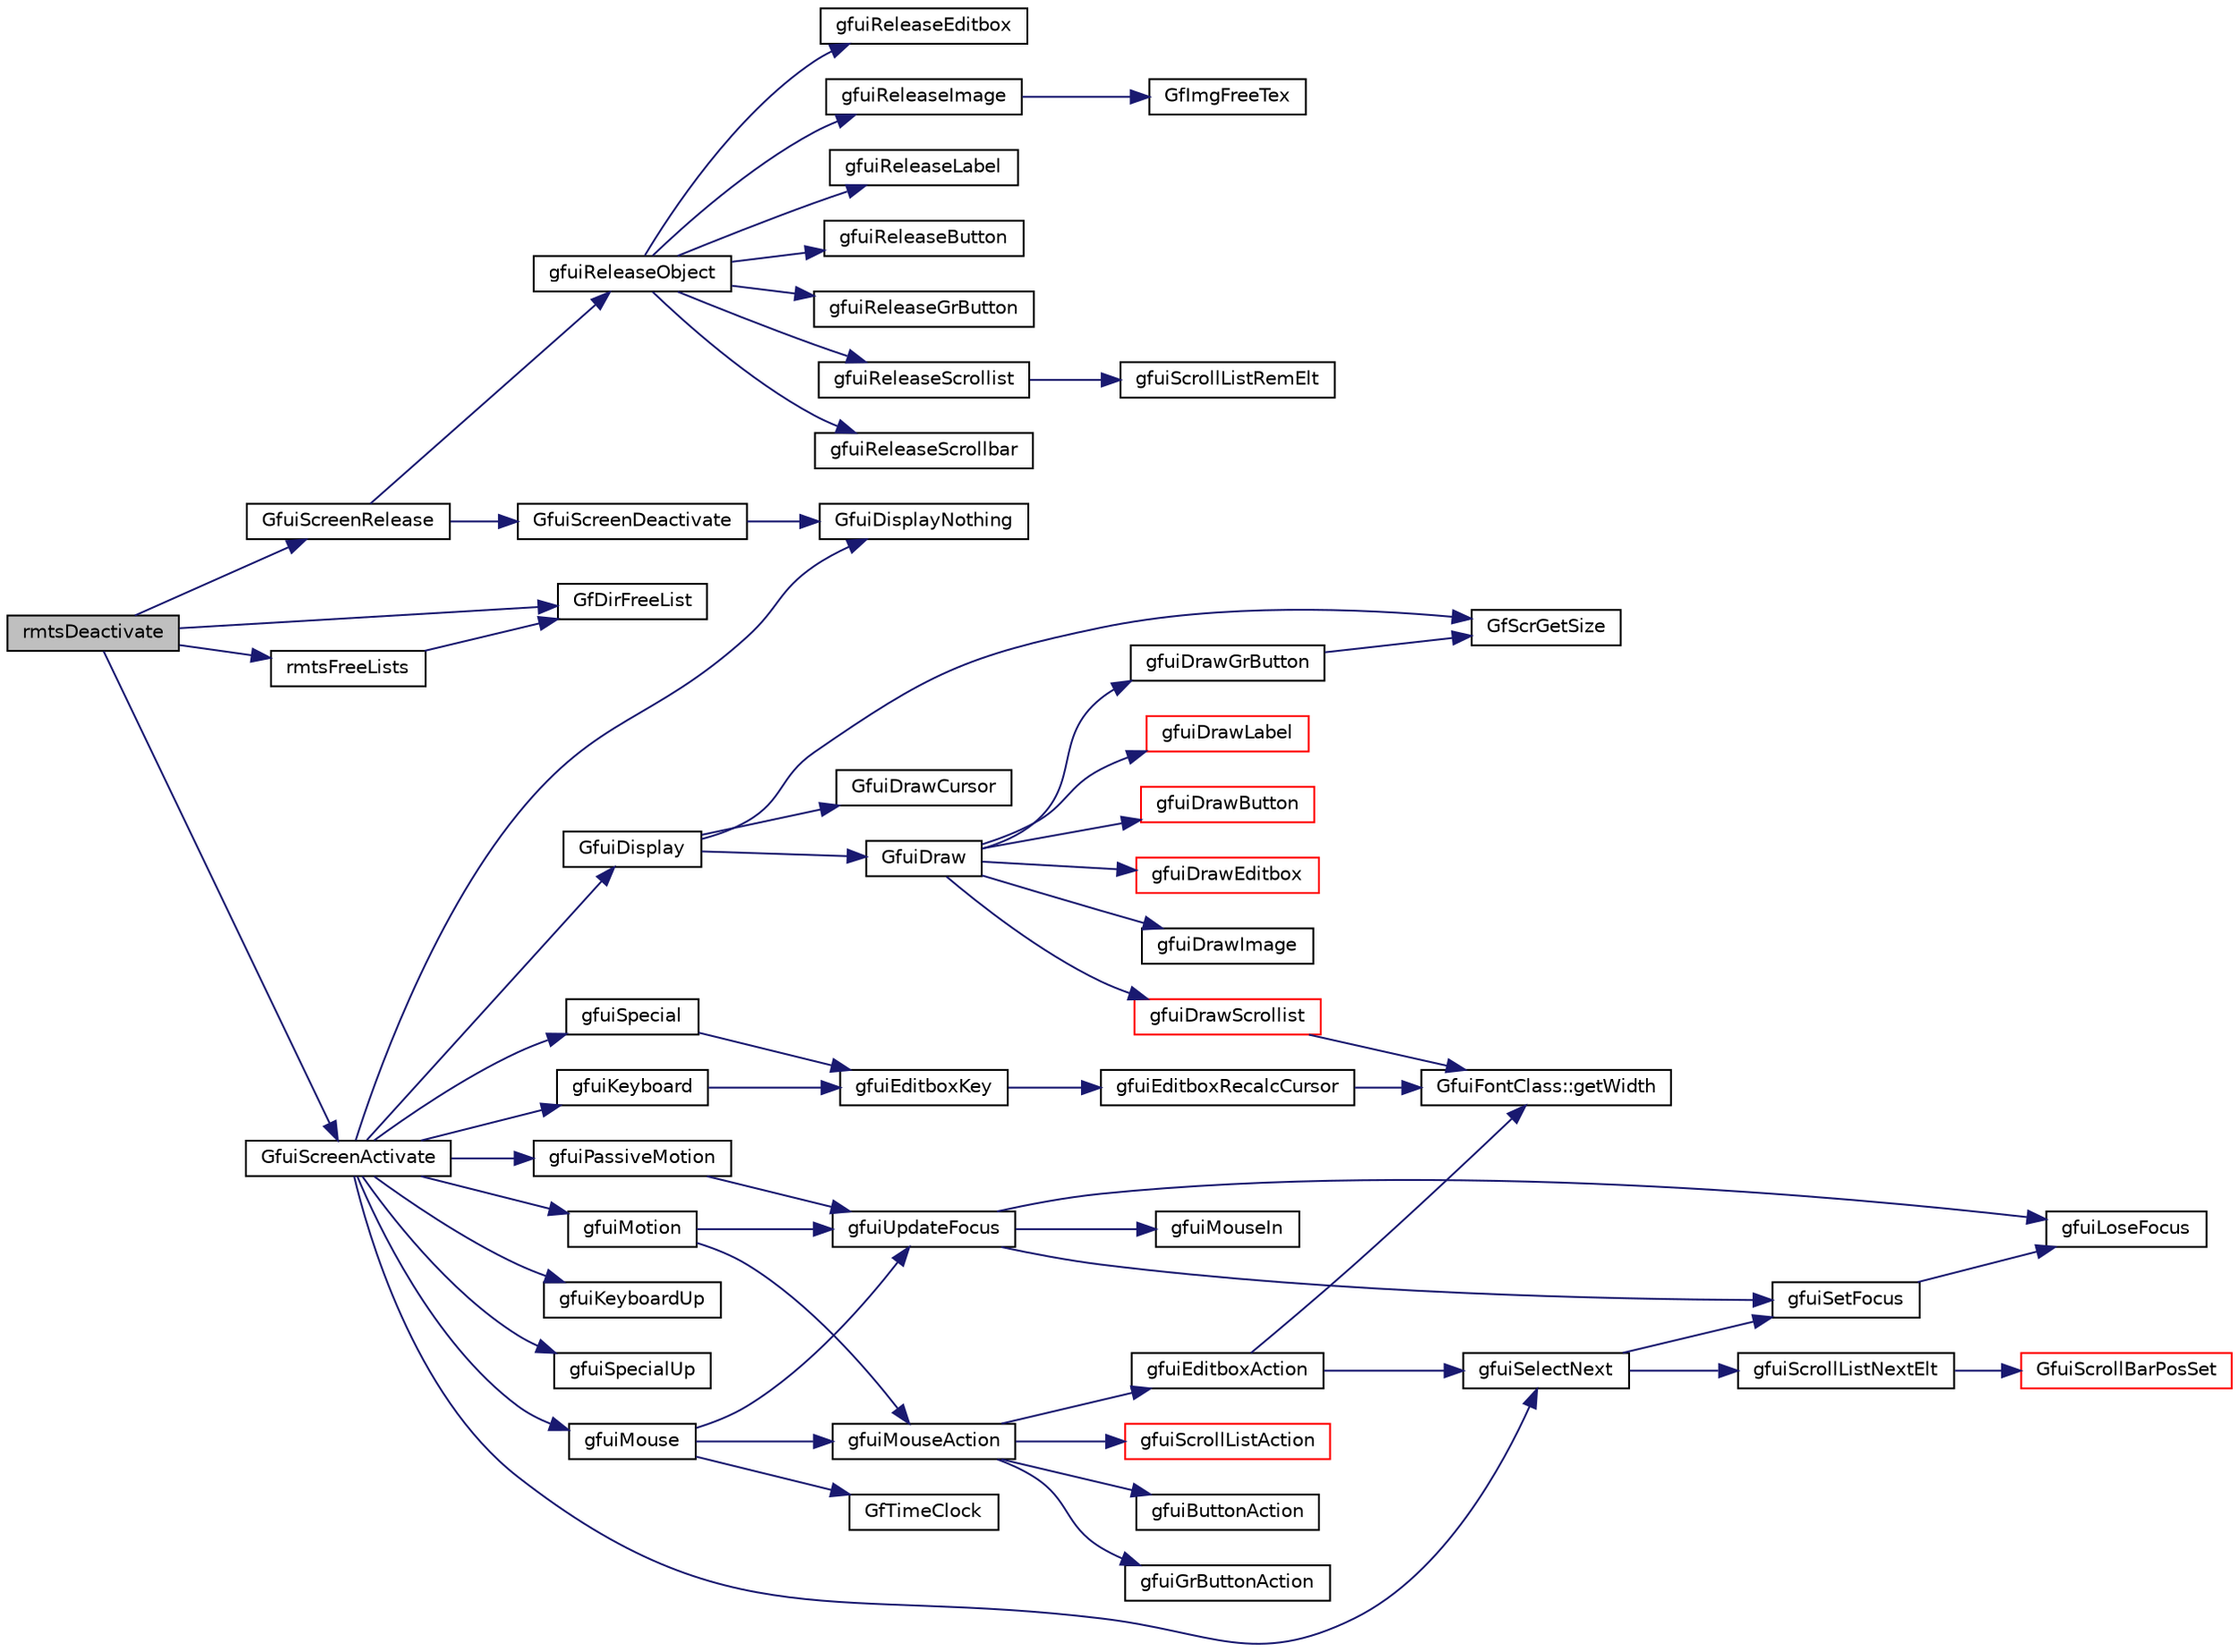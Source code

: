 digraph "rmtsDeactivate"
{
  edge [fontname="Helvetica",fontsize="10",labelfontname="Helvetica",labelfontsize="10"];
  node [fontname="Helvetica",fontsize="10",shape=record];
  rankdir="LR";
  Node1 [label="rmtsDeactivate",height=0.2,width=0.4,color="black", fillcolor="grey75", style="filled", fontcolor="black"];
  Node1 -> Node2 [color="midnightblue",fontsize="10",style="solid",fontname="Helvetica"];
  Node2 [label="GfuiScreenRelease",height=0.2,width=0.4,color="black", fillcolor="white", style="filled",URL="$group__gui.html#ga188b33e2755fc6c39199f60dd60cc6d5",tooltip="Release the given screen. "];
  Node2 -> Node3 [color="midnightblue",fontsize="10",style="solid",fontname="Helvetica"];
  Node3 [label="GfuiScreenDeactivate",height=0.2,width=0.4,color="black", fillcolor="white", style="filled",URL="$group__gui.html#gafcf1d3bd5cbc4b7b001fb1f35d3e1f83",tooltip="Deactivate the current screen. "];
  Node3 -> Node4 [color="midnightblue",fontsize="10",style="solid",fontname="Helvetica"];
  Node4 [label="GfuiDisplayNothing",height=0.2,width=0.4,color="black", fillcolor="white", style="filled",URL="$group__gui.html#gaee94daac7cab61329487b8cca09b5238",tooltip="Dummy display function for glut. "];
  Node2 -> Node5 [color="midnightblue",fontsize="10",style="solid",fontname="Helvetica"];
  Node5 [label="gfuiReleaseObject",height=0.2,width=0.4,color="black", fillcolor="white", style="filled",URL="$gui_8h.html#a88978272c8b0faee3f8b2dd3ab4e707d"];
  Node5 -> Node6 [color="midnightblue",fontsize="10",style="solid",fontname="Helvetica"];
  Node6 [label="gfuiReleaseLabel",height=0.2,width=0.4,color="black", fillcolor="white", style="filled",URL="$gui_8h.html#a6dd4410564ef586b2513b6e07dce87d0"];
  Node5 -> Node7 [color="midnightblue",fontsize="10",style="solid",fontname="Helvetica"];
  Node7 [label="gfuiReleaseButton",height=0.2,width=0.4,color="black", fillcolor="white", style="filled",URL="$gui_8h.html#ae8471f9510a279b708c5f381af14f3b1"];
  Node5 -> Node8 [color="midnightblue",fontsize="10",style="solid",fontname="Helvetica"];
  Node8 [label="gfuiReleaseGrButton",height=0.2,width=0.4,color="black", fillcolor="white", style="filled",URL="$gui_8h.html#a32440e60ae31e63ac50483a210b07441"];
  Node5 -> Node9 [color="midnightblue",fontsize="10",style="solid",fontname="Helvetica"];
  Node9 [label="gfuiReleaseScrollist",height=0.2,width=0.4,color="black", fillcolor="white", style="filled",URL="$gui_8h.html#a9d83a6e1264d364d92db2abe5d3b5dc9"];
  Node9 -> Node10 [color="midnightblue",fontsize="10",style="solid",fontname="Helvetica"];
  Node10 [label="gfuiScrollListRemElt",height=0.2,width=0.4,color="black", fillcolor="white", style="filled",URL="$guiscrollist_8cpp.html#ab8aa67f15ff806546270982e3d0a2e8c"];
  Node5 -> Node11 [color="midnightblue",fontsize="10",style="solid",fontname="Helvetica"];
  Node11 [label="gfuiReleaseScrollbar",height=0.2,width=0.4,color="black", fillcolor="white", style="filled",URL="$gui_8h.html#aff7c8aaa89fc5b28516c4296c2aaefa9"];
  Node5 -> Node12 [color="midnightblue",fontsize="10",style="solid",fontname="Helvetica"];
  Node12 [label="gfuiReleaseEditbox",height=0.2,width=0.4,color="black", fillcolor="white", style="filled",URL="$gui_8h.html#af01b80c840b79ec09f46b0afd1e3ac78"];
  Node5 -> Node13 [color="midnightblue",fontsize="10",style="solid",fontname="Helvetica"];
  Node13 [label="gfuiReleaseImage",height=0.2,width=0.4,color="black", fillcolor="white", style="filled",URL="$gui_8h.html#a8b38cbbe1a1d323ecd6c81b7583ff4bb"];
  Node13 -> Node14 [color="midnightblue",fontsize="10",style="solid",fontname="Helvetica"];
  Node14 [label="GfImgFreeTex",height=0.2,width=0.4,color="black", fillcolor="white", style="filled",URL="$group__img.html#ga9d9a836b28aed4c05fe275cff278143f",tooltip="Free the texture. "];
  Node1 -> Node15 [color="midnightblue",fontsize="10",style="solid",fontname="Helvetica"];
  Node15 [label="GfDirFreeList",height=0.2,width=0.4,color="black", fillcolor="white", style="filled",URL="$group__dir.html#ga3122d776c26e7f7fcd73718e2dd7a9c2",tooltip="Free a directory list. "];
  Node1 -> Node16 [color="midnightblue",fontsize="10",style="solid",fontname="Helvetica"];
  Node16 [label="rmtsFreeLists",height=0.2,width=0.4,color="black", fillcolor="white", style="filled",URL="$trackselect_8cpp.html#a585260ae0e1aeae4d387991a725b3313"];
  Node16 -> Node15 [color="midnightblue",fontsize="10",style="solid",fontname="Helvetica"];
  Node1 -> Node17 [color="midnightblue",fontsize="10",style="solid",fontname="Helvetica"];
  Node17 [label="GfuiScreenActivate",height=0.2,width=0.4,color="black", fillcolor="white", style="filled",URL="$group__gui.html#gadbbca757848adfdf2719c4678e30a0a2",tooltip="Activate a screen and make it current. "];
  Node17 -> Node18 [color="midnightblue",fontsize="10",style="solid",fontname="Helvetica"];
  Node18 [label="gfuiKeyboard",height=0.2,width=0.4,color="black", fillcolor="white", style="filled",URL="$gui_8cpp.html#a3619be0bdc95141c110ee218eb7e62e4"];
  Node18 -> Node19 [color="midnightblue",fontsize="10",style="solid",fontname="Helvetica"];
  Node19 [label="gfuiEditboxKey",height=0.2,width=0.4,color="black", fillcolor="white", style="filled",URL="$gui_8h.html#a1cec26e9e8a7c3543e3168fe9474cd92"];
  Node19 -> Node20 [color="midnightblue",fontsize="10",style="solid",fontname="Helvetica"];
  Node20 [label="gfuiEditboxRecalcCursor",height=0.2,width=0.4,color="black", fillcolor="white", style="filled",URL="$guiedit_8cpp.html#afc053e8811e9211883f94c3fbd10f87e"];
  Node20 -> Node21 [color="midnightblue",fontsize="10",style="solid",fontname="Helvetica"];
  Node21 [label="GfuiFontClass::getWidth",height=0.2,width=0.4,color="black", fillcolor="white", style="filled",URL="$class_gfui_font_class.html#a96fb79e144b166ac018613a77795b7d0"];
  Node17 -> Node22 [color="midnightblue",fontsize="10",style="solid",fontname="Helvetica"];
  Node22 [label="gfuiSpecial",height=0.2,width=0.4,color="black", fillcolor="white", style="filled",URL="$gui_8cpp.html#a2c8de10f1d60582218355213db409b9a"];
  Node22 -> Node19 [color="midnightblue",fontsize="10",style="solid",fontname="Helvetica"];
  Node17 -> Node23 [color="midnightblue",fontsize="10",style="solid",fontname="Helvetica"];
  Node23 [label="gfuiKeyboardUp",height=0.2,width=0.4,color="black", fillcolor="white", style="filled",URL="$gui_8cpp.html#a3e2bd83ae849b7ca7f8e40ec65e6581e"];
  Node17 -> Node24 [color="midnightblue",fontsize="10",style="solid",fontname="Helvetica"];
  Node24 [label="gfuiSpecialUp",height=0.2,width=0.4,color="black", fillcolor="white", style="filled",URL="$gui_8cpp.html#acb5f70914d40bfcb79bed5a5a4446e85"];
  Node17 -> Node25 [color="midnightblue",fontsize="10",style="solid",fontname="Helvetica"];
  Node25 [label="gfuiMouse",height=0.2,width=0.4,color="black", fillcolor="white", style="filled",URL="$gui_8cpp.html#ade1f47865ce9b44d82919d7ff112eed7"];
  Node25 -> Node26 [color="midnightblue",fontsize="10",style="solid",fontname="Helvetica"];
  Node26 [label="GfTimeClock",height=0.2,width=0.4,color="black", fillcolor="white", style="filled",URL="$os_8cpp.html#aa735d1d80d0c5f9b180b077193f32c3b",tooltip="Get the time in seconds. "];
  Node25 -> Node27 [color="midnightblue",fontsize="10",style="solid",fontname="Helvetica"];
  Node27 [label="gfuiUpdateFocus",height=0.2,width=0.4,color="black", fillcolor="white", style="filled",URL="$gui_8h.html#ad0ee648d27adf739342e6f8c351d535c"];
  Node27 -> Node28 [color="midnightblue",fontsize="10",style="solid",fontname="Helvetica"];
  Node28 [label="gfuiMouseIn",height=0.2,width=0.4,color="black", fillcolor="white", style="filled",URL="$guiobject_8cpp.html#ad50c175636e40eea115ee1a2eed30f27"];
  Node27 -> Node29 [color="midnightblue",fontsize="10",style="solid",fontname="Helvetica"];
  Node29 [label="gfuiLoseFocus",height=0.2,width=0.4,color="black", fillcolor="white", style="filled",URL="$guiobject_8cpp.html#aa0d7dd7b8f3d0a46e8ab2dbf065a4883"];
  Node27 -> Node30 [color="midnightblue",fontsize="10",style="solid",fontname="Helvetica"];
  Node30 [label="gfuiSetFocus",height=0.2,width=0.4,color="black", fillcolor="white", style="filled",URL="$guiobject_8cpp.html#ac468a6961dd70cef1876c627cd49d848"];
  Node30 -> Node29 [color="midnightblue",fontsize="10",style="solid",fontname="Helvetica"];
  Node25 -> Node31 [color="midnightblue",fontsize="10",style="solid",fontname="Helvetica"];
  Node31 [label="gfuiMouseAction",height=0.2,width=0.4,color="black", fillcolor="white", style="filled",URL="$gui_8h.html#a5de9cfcd87c95cb51a4c11ba331dff32"];
  Node31 -> Node32 [color="midnightblue",fontsize="10",style="solid",fontname="Helvetica"];
  Node32 [label="gfuiButtonAction",height=0.2,width=0.4,color="black", fillcolor="white", style="filled",URL="$gui_8h.html#acbff699f340f518cee9cf0a46ef04d9a"];
  Node31 -> Node33 [color="midnightblue",fontsize="10",style="solid",fontname="Helvetica"];
  Node33 [label="gfuiGrButtonAction",height=0.2,width=0.4,color="black", fillcolor="white", style="filled",URL="$gui_8h.html#afcc1260e1bb0c7c027f60bb59391c10f"];
  Node31 -> Node34 [color="midnightblue",fontsize="10",style="solid",fontname="Helvetica"];
  Node34 [label="gfuiScrollListAction",height=0.2,width=0.4,color="red", fillcolor="white", style="filled",URL="$gui_8h.html#a89189f7001b7f5ab6267b81818e7a1f9"];
  Node31 -> Node35 [color="midnightblue",fontsize="10",style="solid",fontname="Helvetica"];
  Node35 [label="gfuiEditboxAction",height=0.2,width=0.4,color="black", fillcolor="white", style="filled",URL="$gui_8h.html#a595507a7cb5f4a9bb07c6032ffeca39c"];
  Node35 -> Node36 [color="midnightblue",fontsize="10",style="solid",fontname="Helvetica"];
  Node36 [label="gfuiSelectNext",height=0.2,width=0.4,color="black", fillcolor="white", style="filled",URL="$gui_8h.html#a7a6da8d971b522d762eecf0081c42ba0"];
  Node36 -> Node37 [color="midnightblue",fontsize="10",style="solid",fontname="Helvetica"];
  Node37 [label="gfuiScrollListNextElt",height=0.2,width=0.4,color="black", fillcolor="white", style="filled",URL="$gui_8h.html#a079d5ab4acd51aed89531b606b964645"];
  Node37 -> Node38 [color="midnightblue",fontsize="10",style="solid",fontname="Helvetica"];
  Node38 [label="GfuiScrollBarPosSet",height=0.2,width=0.4,color="red", fillcolor="white", style="filled",URL="$group__gui.html#gaa35943b6738d7be5493fdd2f0fe80664",tooltip="Set new values for position. "];
  Node36 -> Node30 [color="midnightblue",fontsize="10",style="solid",fontname="Helvetica"];
  Node35 -> Node21 [color="midnightblue",fontsize="10",style="solid",fontname="Helvetica"];
  Node17 -> Node39 [color="midnightblue",fontsize="10",style="solid",fontname="Helvetica"];
  Node39 [label="gfuiMotion",height=0.2,width=0.4,color="black", fillcolor="white", style="filled",URL="$gui_8cpp.html#aa59dac80c8fd096eab17e7311a111b27"];
  Node39 -> Node27 [color="midnightblue",fontsize="10",style="solid",fontname="Helvetica"];
  Node39 -> Node31 [color="midnightblue",fontsize="10",style="solid",fontname="Helvetica"];
  Node17 -> Node40 [color="midnightblue",fontsize="10",style="solid",fontname="Helvetica"];
  Node40 [label="gfuiPassiveMotion",height=0.2,width=0.4,color="black", fillcolor="white", style="filled",URL="$gui_8cpp.html#a522b86e9eae7540ee8340f5f3aca9e00"];
  Node40 -> Node27 [color="midnightblue",fontsize="10",style="solid",fontname="Helvetica"];
  Node17 -> Node36 [color="midnightblue",fontsize="10",style="solid",fontname="Helvetica"];
  Node17 -> Node41 [color="midnightblue",fontsize="10",style="solid",fontname="Helvetica"];
  Node41 [label="GfuiDisplay",height=0.2,width=0.4,color="black", fillcolor="white", style="filled",URL="$group__gui.html#ga556f4f79d6831b2c3f8d152471b7e1c9",tooltip="Display function for the GUI to be called during redisplay of glut. "];
  Node41 -> Node42 [color="midnightblue",fontsize="10",style="solid",fontname="Helvetica"];
  Node42 [label="GfScrGetSize",height=0.2,width=0.4,color="black", fillcolor="white", style="filled",URL="$group__screen.html#gadcb66ba3f12ba1cb4c98367898c7f432",tooltip="Get the screen and viewport sizes. "];
  Node41 -> Node43 [color="midnightblue",fontsize="10",style="solid",fontname="Helvetica"];
  Node43 [label="GfuiDraw",height=0.2,width=0.4,color="black", fillcolor="white", style="filled",URL="$gui_8h.html#a564fce5b185b3c92b85c7b16b6187e2c"];
  Node43 -> Node44 [color="midnightblue",fontsize="10",style="solid",fontname="Helvetica"];
  Node44 [label="gfuiDrawLabel",height=0.2,width=0.4,color="red", fillcolor="white", style="filled",URL="$gui_8h.html#a74a01d4e1042be04c670f6c3b6d7735b"];
  Node43 -> Node45 [color="midnightblue",fontsize="10",style="solid",fontname="Helvetica"];
  Node45 [label="gfuiDrawButton",height=0.2,width=0.4,color="red", fillcolor="white", style="filled",URL="$gui_8h.html#ae1057e6f10be9e8a86eb542fd143aa15"];
  Node43 -> Node46 [color="midnightblue",fontsize="10",style="solid",fontname="Helvetica"];
  Node46 [label="gfuiDrawGrButton",height=0.2,width=0.4,color="black", fillcolor="white", style="filled",URL="$gui_8h.html#a845cc5595650941b3262f59ec2151d73"];
  Node46 -> Node42 [color="midnightblue",fontsize="10",style="solid",fontname="Helvetica"];
  Node43 -> Node47 [color="midnightblue",fontsize="10",style="solid",fontname="Helvetica"];
  Node47 [label="gfuiDrawScrollist",height=0.2,width=0.4,color="red", fillcolor="white", style="filled",URL="$gui_8h.html#aa41908587a42a177f91d9085a0f5b9b9"];
  Node47 -> Node21 [color="midnightblue",fontsize="10",style="solid",fontname="Helvetica"];
  Node43 -> Node48 [color="midnightblue",fontsize="10",style="solid",fontname="Helvetica"];
  Node48 [label="gfuiDrawEditbox",height=0.2,width=0.4,color="red", fillcolor="white", style="filled",URL="$gui_8h.html#ae3becdff6cf216009b63e9b5606a3372"];
  Node43 -> Node49 [color="midnightblue",fontsize="10",style="solid",fontname="Helvetica"];
  Node49 [label="gfuiDrawImage",height=0.2,width=0.4,color="black", fillcolor="white", style="filled",URL="$gui_8h.html#a19363e75946ed269779205e15c4de478"];
  Node41 -> Node50 [color="midnightblue",fontsize="10",style="solid",fontname="Helvetica"];
  Node50 [label="GfuiDrawCursor",height=0.2,width=0.4,color="black", fillcolor="white", style="filled",URL="$gui_8h.html#a2b5094a549ab8d717c1adce3a25aa4d6"];
  Node17 -> Node4 [color="midnightblue",fontsize="10",style="solid",fontname="Helvetica"];
}
